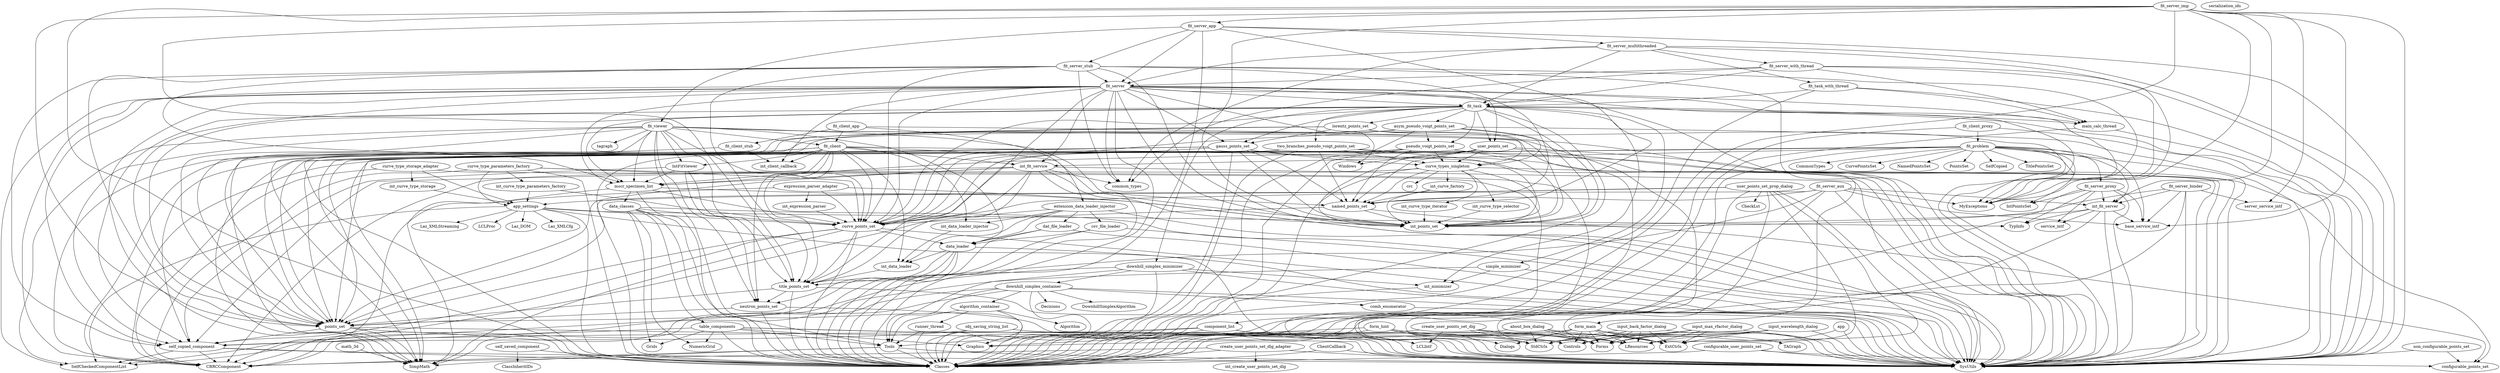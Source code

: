 DiGraph Uses {
  "about_box_dialog" -> "Classes"
  "about_box_dialog" -> "ExtCtrls"
  "about_box_dialog" -> "Forms"
  "about_box_dialog" -> "LResources"
  "about_box_dialog" -> "StdCtrls"
  "about_box_dialog" [href="about_box_dialog.html"]
  "algorithm_container" -> "Algorithm"
  "algorithm_container" -> "Classes"
  "algorithm_container" -> "runner_thread"
  "algorithm_container" -> "Tools"
  "algorithm_container" [href="algorithm_container.html"]
  "app" -> "Forms"
  "app" -> "SysUtils"
  "app" [href="app.html"]
  "app_settings" -> "Classes"
  "app_settings" -> "curve_points_set"
  "app_settings" -> "Laz_DOM"
  "app_settings" -> "Laz_XMLCfg"
  "app_settings" -> "Laz_XMLStreaming"
  "app_settings" -> "LCLProc"
  "app_settings" -> "SelfCheckedComponentList"
  "app_settings" -> "SysUtils"
  "app_settings" -> "TypInfo"
  "app_settings" [href="app_settings.html"]
  "asym_pseudo_voigt_points_set" -> "Classes"
  "asym_pseudo_voigt_points_set" -> "curve_points_set"
  "asym_pseudo_voigt_points_set" -> "curve_types_singleton"
  "asym_pseudo_voigt_points_set" -> "int_points_set"
  "asym_pseudo_voigt_points_set" -> "points_set"
  "asym_pseudo_voigt_points_set" -> "pseudo_voigt_points_set"
  "asym_pseudo_voigt_points_set" -> "SimpMath"
  "asym_pseudo_voigt_points_set" -> "SysUtils"
  "asym_pseudo_voigt_points_set" [href="asym_pseudo_voigt_points_set.html"]
  "ClientCallback" -> "Classes"
  "ClientCallback" -> "SysUtils"
  "ClientCallback" [href="ClientCallback.html"]
  "comb_enumerator" -> "SysUtils"
  "comb_enumerator" [href="comb_enumerator.html"]
  "common_types" [href="common_types.html"]
  "component_list" -> "CBRCComponent"
  "component_list" -> "Classes"
  "component_list" -> "LCLIntf"
  "component_list" -> "SysUtils"
  "component_list" -> "Tools"
  "component_list" [href="component_list.html"]
  "configurable_points_set" [href="configurable_points_set.html"]
  "configurable_user_points_set" -> "Classes"
  "configurable_user_points_set" -> "configurable_points_set"
  "configurable_user_points_set" -> "SysUtils"
  "configurable_user_points_set" [href="configurable_user_points_set.html"]
  "create_user_points_set_dlg" -> "Classes"
  "create_user_points_set_dlg" -> "ExtCtrls"
  "create_user_points_set_dlg" -> "Forms"
  "create_user_points_set_dlg" -> "LCLIntf"
  "create_user_points_set_dlg" -> "LResources"
  "create_user_points_set_dlg" -> "StdCtrls"
  "create_user_points_set_dlg" [href="create_user_points_set_dlg.html"]
  "create_user_points_set_dlg_adapter" -> "CBRCComponent"
  "create_user_points_set_dlg_adapter" -> "Classes"
  "create_user_points_set_dlg_adapter" -> "int_create_user_points_set_dlg"
  "create_user_points_set_dlg_adapter" -> "SysUtils"
  "create_user_points_set_dlg_adapter" [href="create_user_points_set_dlg_adapter.html"]
  "csv_file_loader" -> "Classes"
  "csv_file_loader" -> "data_loader"
  "csv_file_loader" -> "SysUtils"
  "csv_file_loader" [href="csv_file_loader.html"]
  "curve_points_set" -> "Classes"
  "curve_points_set" -> "data_loader"
  "curve_points_set" -> "points_set"
  "curve_points_set" -> "self_copied_component"
  "curve_points_set" -> "SimpMath"
  "curve_points_set" -> "SysUtils"
  "curve_points_set" -> "title_points_set"
  "curve_points_set" [href="curve_points_set.html"]
  "curve_types_singleton" -> "CBRCComponent"
  "curve_types_singleton" -> "Classes"
  "curve_types_singleton" -> "crc"
  "curve_types_singleton" -> "int_curve_factory"
  "curve_types_singleton" -> "int_curve_type_iterator"
  "curve_types_singleton" -> "int_curve_type_selector"
  "curve_types_singleton" -> "int_points_set"
  "curve_types_singleton" -> "named_points_set"
  "curve_types_singleton" -> "SysUtils"
  "curve_types_singleton" [href="curve_types_singleton.html"]
  "curve_type_parameters_factory" -> "app_settings"
  "curve_type_parameters_factory" -> "CBRCComponent"
  "curve_type_parameters_factory" -> "Classes"
  "curve_type_parameters_factory" -> "curve_points_set"
  "curve_type_parameters_factory" -> "int_curve_type_parameters_factory"
  "curve_type_parameters_factory" -> "SysUtils"
  "curve_type_parameters_factory" [href="curve_type_parameters_factory.html"]
  "curve_type_storage_adapter" -> "app_settings"
  "curve_type_storage_adapter" -> "CBRCComponent"
  "curve_type_storage_adapter" -> "int_curve_type_storage"
  "curve_type_storage_adapter" -> "SysUtils"
  "curve_type_storage_adapter" [href="curve_type_storage_adapter.html"]
  "data_classes" -> "Classes"
  "data_classes" -> "curve_points_set"
  "data_classes" -> "Grids"
  "data_classes" -> "NumericGrid"
  "data_classes" -> "SysUtils"
  "data_classes" -> "table_components"
  "data_classes" -> "Tools"
  "data_classes" [href="data_classes.html"]
  "data_loader" -> "Classes"
  "data_loader" -> "int_data_loader"
  "data_loader" -> "neutron_points_set"
  "data_loader" -> "points_set"
  "data_loader" -> "SysUtils"
  "data_loader" -> "title_points_set"
  "data_loader" [href="data_loader.html"]
  "dat_file_loader" -> "Classes"
  "dat_file_loader" -> "data_loader"
  "dat_file_loader" -> "SysUtils"
  "dat_file_loader" [href="dat_file_loader.html"]
  "downhill_simplex_container" -> "algorithm_container"
  "downhill_simplex_container" -> "CBRCComponent"
  "downhill_simplex_container" -> "Classes"
  "downhill_simplex_container" -> "comb_enumerator"
  "downhill_simplex_container" -> "Decisions"
  "downhill_simplex_container" -> "DownhillSimplexAlgorithm"
  "downhill_simplex_container" -> "SimpMath"
  "downhill_simplex_container" -> "SysUtils"
  "downhill_simplex_container" -> "Tools"
  "downhill_simplex_container" [href="downhill_simplex_container.html"]
  "downhill_simplex_minimizer" -> "Classes"
  "downhill_simplex_minimizer" -> "downhill_simplex_container"
  "downhill_simplex_minimizer" -> "int_minimizer"
  "downhill_simplex_minimizer" -> "SelfCheckedComponentList"
  "downhill_simplex_minimizer" -> "SysUtils"
  "downhill_simplex_minimizer" -> "Tools"
  "downhill_simplex_minimizer" [href="downhill_simplex_minimizer.html"]
  "expression_parser_adapter" -> "CBRCComponent"
  "expression_parser_adapter" -> "curve_points_set"
  "expression_parser_adapter" -> "int_expression_parser"
  "expression_parser_adapter" -> "SysUtils"
  "expression_parser_adapter" [href="expression_parser_adapter.html"]
  "extension_data_loader_injector" -> "CBRCComponent"
  "extension_data_loader_injector" -> "csv_file_loader"
  "extension_data_loader_injector" -> "dat_file_loader"
  "extension_data_loader_injector" -> "data_loader"
  "extension_data_loader_injector" -> "int_data_loader"
  "extension_data_loader_injector" -> "int_data_loader_injector"
  "extension_data_loader_injector" -> "SysUtils"
  "extension_data_loader_injector" [href="extension_data_loader_injector.html"]
  "fit_client" -> "CBRCComponent"
  "fit_client" -> "Classes"
  "fit_client" -> "curve_points_set"
  "fit_client" -> "int_client_callback"
  "fit_client" -> "int_data_loader"
  "fit_client" -> "int_data_loader_injector"
  "fit_client" -> "int_fit_service"
  "fit_client" -> "int_points_set"
  "fit_client" -> "IntFitViewer"
  "fit_client" -> "mscr_specimen_list"
  "fit_client" -> "neutron_points_set"
  "fit_client" -> "points_set"
  "fit_client" -> "self_copied_component"
  "fit_client" -> "SysUtils"
  "fit_client" -> "title_points_set"
  "fit_client" [href="fit_client.html"]
  "fit_client_app" -> "extension_data_loader_injector"
  "fit_client_app" -> "fit_client"
  "fit_client_app" -> "fit_client_stub"
  "fit_client_app" -> "SysUtils"
  "fit_client_app" [href="fit_client_app.html"]
  "fit_client_proxy" -> "Classes"
  "fit_client_proxy" -> "fit_problem"
  "fit_client_proxy" -> "SysUtils"
  "fit_client_proxy" [href="fit_client_proxy.html"]
  "fit_client_stub" -> "CBRCComponent"
  "fit_client_stub" -> "int_client_callback"
  "fit_client_stub" [href="fit_client_stub.html"]
  "fit_problem" -> "base_service_intf"
  "fit_problem" -> "CBRCComponent"
  "fit_problem" -> "Classes"
  "fit_problem" -> "CommonTypes"
  "fit_problem" -> "CurvePointsSet"
  "fit_problem" -> "fit_server_proxy"
  "fit_problem" -> "int_fit_server"
  "fit_problem" -> "int_fit_service"
  "fit_problem" -> "IntPointsSet"
  "fit_problem" -> "mscr_specimen_list"
  "fit_problem" -> "MyExceptions"
  "fit_problem" -> "NamedPointsSet"
  "fit_problem" -> "PointsSet"
  "fit_problem" -> "SelfCopied"
  "fit_problem" -> "SysUtils"
  "fit_problem" -> "TitlePointsSet"
  "fit_problem" [href="fit_problem.html"]
  "fit_server" -> "CBRCComponent"
  "fit_server" -> "Classes"
  "fit_server" -> "common_types"
  "fit_server" -> "curve_points_set"
  "fit_server" -> "fit_task"
  "fit_server" -> "gauss_points_set"
  "fit_server" -> "int_client_callback"
  "fit_server" -> "int_fit_service"
  "fit_server" -> "int_points_set"
  "fit_server" -> "main_calc_thread"
  "fit_server" -> "mscr_specimen_list"
  "fit_server" -> "MyExceptions"
  "fit_server" -> "named_points_set"
  "fit_server" -> "points_set"
  "fit_server" -> "self_copied_component"
  "fit_server" -> "SelfCheckedComponentList"
  "fit_server" -> "SimpMath"
  "fit_server" -> "SysUtils"
  "fit_server" -> "title_points_set"
  "fit_server" -> "user_points_set"
  "fit_server" -> "Windows"
  "fit_server" [href="fit_server.html"]
  "fit_server_app" -> "Classes"
  "fit_server_app" -> "fit_server"
  "fit_server_app" -> "fit_server_multithreaded"
  "fit_server_app" -> "fit_server_stub"
  "fit_server_app" -> "fit_viewer"
  "fit_server_app" -> "form_main"
  "fit_server_app" -> "SysUtils"
  "fit_server_app" [href="fit_server_app.html"]
  "fit_server_aux" -> "base_service_intf"
  "fit_server_aux" -> "Classes"
  "fit_server_aux" -> "int_fit_server"
  "fit_server_aux" -> "MyExceptions"
  "fit_server_aux" -> "named_points_set"
  "fit_server_aux" -> "points_set"
  "fit_server_aux" -> "SysUtils"
  "fit_server_aux" -> "title_points_set"
  "fit_server_aux" [href="fit_server_aux.html"]
  "fit_server_binder" -> "base_service_intf"
  "fit_server_binder" -> "Classes"
  "fit_server_binder" -> "int_fit_server"
  "fit_server_binder" -> "int_points_set"
  "fit_server_binder" -> "server_service_intf"
  "fit_server_binder" -> "SysUtils"
  "fit_server_binder" [href="fit_server_binder.html"]
  "fit_server_imp" -> "base_service_intf"
  "fit_server_imp" -> "Classes"
  "fit_server_imp" -> "component_list"
  "fit_server_imp" -> "fit_server_app"
  "fit_server_imp" -> "int_fit_server"
  "fit_server_imp" -> "int_points_set"
  "fit_server_imp" -> "MyExceptions"
  "fit_server_imp" -> "points_set"
  "fit_server_imp" -> "server_service_intf"
  "fit_server_imp" -> "SysUtils"
  "fit_server_imp" -> "title_points_set"
  "fit_server_imp" [href="fit_server_imp.html"]
  "fit_server_multithreaded" -> "common_types"
  "fit_server_multithreaded" -> "fit_server"
  "fit_server_multithreaded" -> "fit_server_with_thread"
  "fit_server_multithreaded" -> "fit_task"
  "fit_server_multithreaded" -> "fit_task_with_thread"
  "fit_server_multithreaded" -> "MyExceptions"
  "fit_server_multithreaded" -> "SysUtils"
  "fit_server_multithreaded" [href="fit_server_multithreaded.html"]
  "fit_server_proxy" -> "base_service_intf"
  "fit_server_proxy" -> "Classes"
  "fit_server_proxy" -> "int_fit_server"
  "fit_server_proxy" -> "IntPointsSet"
  "fit_server_proxy" -> "service_intf"
  "fit_server_proxy" -> "SysUtils"
  "fit_server_proxy" -> "TypInfo"
  "fit_server_proxy" [href="fit_server_proxy.html"]
  "fit_server_stub" -> "common_types"
  "fit_server_stub" -> "curve_points_set"
  "fit_server_stub" -> "fit_server"
  "fit_server_stub" -> "int_points_set"
  "fit_server_stub" -> "mscr_specimen_list"
  "fit_server_stub" -> "MyExceptions"
  "fit_server_stub" -> "named_points_set"
  "fit_server_stub" -> "points_set"
  "fit_server_stub" -> "self_copied_component"
  "fit_server_stub" -> "SysUtils"
  "fit_server_stub" -> "title_points_set"
  "fit_server_stub" [href="fit_server_stub.html"]
  "fit_server_with_thread" -> "common_types"
  "fit_server_with_thread" -> "fit_server"
  "fit_server_with_thread" -> "fit_task"
  "fit_server_with_thread" -> "main_calc_thread"
  "fit_server_with_thread" -> "MyExceptions"
  "fit_server_with_thread" -> "SysUtils"
  "fit_server_with_thread" [href="fit_server_with_thread.html"]
  "fit_task" -> "asym_pseudo_voigt_points_set"
  "fit_task" -> "Classes"
  "fit_task" -> "curve_points_set"
  "fit_task" -> "downhill_simplex_minimizer"
  "fit_task" -> "gauss_points_set"
  "fit_task" -> "int_minimizer"
  "fit_task" -> "int_points_set"
  "fit_task" -> "lorentz_points_set"
  "fit_task" -> "main_calc_thread"
  "fit_task" -> "mscr_specimen_list"
  "fit_task" -> "points_set"
  "fit_task" -> "pseudo_voigt_points_set"
  "fit_task" -> "self_copied_component"
  "fit_task" -> "simple_minimizer"
  "fit_task" -> "SysUtils"
  "fit_task" -> "two_branches_pseudo_voigt_points_set"
  "fit_task" -> "user_points_set"
  "fit_task" [href="fit_task.html"]
  "fit_task_with_thread" -> "Classes"
  "fit_task_with_thread" -> "fit_task"
  "fit_task_with_thread" -> "main_calc_thread"
  "fit_task_with_thread" -> "SysUtils"
  "fit_task_with_thread" [href="fit_task_with_thread.html"]
  "fit_viewer" -> "Classes"
  "fit_viewer" -> "curve_points_set"
  "fit_viewer" -> "data_loader"
  "fit_viewer" -> "fit_client"
  "fit_viewer" -> "Forms"
  "fit_viewer" -> "Graphics"
  "fit_viewer" -> "IntFitViewer"
  "fit_viewer" -> "mscr_specimen_list"
  "fit_viewer" -> "named_points_set"
  "fit_viewer" -> "neutron_points_set"
  "fit_viewer" -> "points_set"
  "fit_viewer" -> "self_copied_component"
  "fit_viewer" -> "SelfCheckedComponentList"
  "fit_viewer" -> "SysUtils"
  "fit_viewer" -> "tagraph"
  "fit_viewer" -> "title_points_set"
  "fit_viewer" [href="fit_viewer.html"]
  "form_hint" -> "Classes"
  "form_hint" -> "Controls"
  "form_hint" -> "Dialogs"
  "form_hint" -> "ExtCtrls"
  "form_hint" -> "Forms"
  "form_hint" -> "Graphics"
  "form_hint" -> "LResources"
  "form_hint" -> "StdCtrls"
  "form_hint" -> "SysUtils"
  "form_hint" [href="form_hint.html"]
  "form_main" -> "Classes"
  "form_main" -> "Controls"
  "form_main" -> "Dialogs"
  "form_main" -> "ExtCtrls"
  "form_main" -> "Forms"
  "form_main" -> "Graphics"
  "form_main" -> "LResources"
  "form_main" -> "SysUtils"
  "form_main" -> "TAGraph"
  "form_main" [href="form_main.html"]
  "gauss_points_set" -> "Classes"
  "gauss_points_set" -> "curve_points_set"
  "gauss_points_set" -> "curve_types_singleton"
  "gauss_points_set" -> "int_points_set"
  "gauss_points_set" -> "named_points_set"
  "gauss_points_set" -> "points_set"
  "gauss_points_set" -> "SimpMath"
  "gauss_points_set" -> "SysUtils"
  "gauss_points_set" [href="gauss_points_set.html"]
  "input_back_factor_dialog" -> "Controls"
  "input_back_factor_dialog" -> "ExtCtrls"
  "input_back_factor_dialog" -> "Forms"
  "input_back_factor_dialog" -> "LResources"
  "input_back_factor_dialog" -> "StdCtrls"
  "input_back_factor_dialog" -> "SysUtils"
  "input_back_factor_dialog" [href="input_back_factor_dialog.html"]
  "input_max_rfactor_dialog" -> "Controls"
  "input_max_rfactor_dialog" -> "ExtCtrls"
  "input_max_rfactor_dialog" -> "Forms"
  "input_max_rfactor_dialog" -> "LResources"
  "input_max_rfactor_dialog" -> "StdCtrls"
  "input_max_rfactor_dialog" -> "SysUtils"
  "input_max_rfactor_dialog" [href="input_max_rfactor_dialog.html"]
  "input_wavelength_dialog" -> "Controls"
  "input_wavelength_dialog" -> "ExtCtrls"
  "input_wavelength_dialog" -> "Forms"
  "input_wavelength_dialog" -> "LResources"
  "input_wavelength_dialog" -> "StdCtrls"
  "input_wavelength_dialog" -> "SysUtils"
  "input_wavelength_dialog" [href="input_wavelength_dialog.html"]
  "IntFitViewer" -> "mscr_specimen_list"
  "IntFitViewer" -> "neutron_points_set"
  "IntFitViewer" -> "self_copied_component"
  "IntFitViewer" -> "title_points_set"
  "IntFitViewer" [href="IntFitViewer.html"]
  "int_client_callback" [href="int_client_callback.html"]
  "int_create_user_points_set_dlg" [href="int_create_user_points_set_dlg.html"]
  "int_curve_factory" -> "int_points_set"
  "int_curve_factory" -> "named_points_set"
  "int_curve_factory" [href="int_curve_factory.html"]
  "int_curve_type_iterator" -> "int_points_set"
  "int_curve_type_iterator" [href="int_curve_type_iterator.html"]
  "int_curve_type_parameters_factory" -> "app_settings"
  "int_curve_type_parameters_factory" -> "curve_points_set"
  "int_curve_type_parameters_factory" [href="int_curve_type_parameters_factory.html"]
  "int_curve_type_selector" -> "int_points_set"
  "int_curve_type_selector" [href="int_curve_type_selector.html"]
  "int_curve_type_storage" -> "app_settings"
  "int_curve_type_storage" [href="int_curve_type_storage.html"]
  "int_data_loader" -> "title_points_set"
  "int_data_loader" [href="int_data_loader.html"]
  "int_data_loader_injector" -> "int_data_loader"
  "int_data_loader_injector" [href="int_data_loader_injector.html"]
  "int_expression_parser" -> "curve_points_set"
  "int_expression_parser" [href="int_expression_parser.html"]
  "int_fit_server" -> "base_service_intf"
  "int_fit_server" -> "Classes"
  "int_fit_server" -> "int_points_set"
  "int_fit_server" -> "service_intf"
  "int_fit_server" -> "SysUtils"
  "int_fit_server" -> "TypInfo"
  "int_fit_server" [href="int_fit_server.html"]
  "int_fit_service" -> "Classes"
  "int_fit_service" -> "common_types"
  "int_fit_service" -> "curve_points_set"
  "int_fit_service" -> "int_points_set"
  "int_fit_service" -> "mscr_specimen_list"
  "int_fit_service" -> "points_set"
  "int_fit_service" -> "self_copied_component"
  "int_fit_service" -> "SysUtils"
  "int_fit_service" -> "title_points_set"
  "int_fit_service" [href="int_fit_service.html"]
  "int_minimizer" -> "Classes"
  "int_minimizer" [href="int_minimizer.html"]
  "int_points_set" [href="int_points_set.html"]
  "lorentz_points_set" -> "curve_types_singleton"
  "lorentz_points_set" -> "gauss_points_set"
  "lorentz_points_set" -> "int_points_set"
  "lorentz_points_set" -> "points_set"
  "lorentz_points_set" -> "SimpMath"
  "lorentz_points_set" -> "SysUtils"
  "lorentz_points_set" [href="lorentz_points_set.html"]
  "main_calc_thread" -> "Classes"
  "main_calc_thread" -> "SysUtils"
  "main_calc_thread" [href="main_calc_thread.html"]
  "math_3d" -> "SimpMath"
  "math_3d" [href="math_3d.html"]
  "mscr_specimen_list" -> "Classes"
  "mscr_specimen_list" -> "curve_points_set"
  "mscr_specimen_list" -> "data_classes"
  "mscr_specimen_list" -> "SimpMath"
  "mscr_specimen_list" -> "SysUtils"
  "mscr_specimen_list" [href="mscr_specimen_list.html"]
  "named_points_set" -> "configurable_points_set"
  "named_points_set" -> "curve_points_set"
  "named_points_set" -> "int_points_set"
  "named_points_set" [href="named_points_set.html"]
  "neutron_points_set" -> "Classes"
  "neutron_points_set" -> "points_set"
  "neutron_points_set" -> "SysUtils"
  "neutron_points_set" [href="neutron_points_set.html"]
  "non_configurable_points_set" -> "configurable_points_set"
  "non_configurable_points_set" -> "SysUtils"
  "non_configurable_points_set" [href="non_configurable_points_set.html"]
  "obj_saving_string_list" -> "Classes"
  "obj_saving_string_list" -> "self_copied_component"
  "obj_saving_string_list" -> "SysUtils"
  "obj_saving_string_list" [href="obj_saving_string_list.html"]
  "points_set" -> "Classes"
  "points_set" -> "self_copied_component"
  "points_set" -> "SimpMath"
  "points_set" -> "SysUtils"
  "points_set" [href="points_set.html"]
  "pseudo_voigt_points_set" -> "Classes"
  "pseudo_voigt_points_set" -> "curve_points_set"
  "pseudo_voigt_points_set" -> "curve_types_singleton"
  "pseudo_voigt_points_set" -> "int_points_set"
  "pseudo_voigt_points_set" -> "named_points_set"
  "pseudo_voigt_points_set" -> "points_set"
  "pseudo_voigt_points_set" -> "SimpMath"
  "pseudo_voigt_points_set" -> "SysUtils"
  "pseudo_voigt_points_set" [href="pseudo_voigt_points_set.html"]
  "runner_thread" -> "Classes"
  "runner_thread" -> "Tools"
  "runner_thread" [href="runner_thread.html"]
  "self_copied_component" -> "CBRCComponent"
  "self_copied_component" -> "Classes"
  "self_copied_component" -> "SelfCheckedComponentList"
  "self_copied_component" -> "SysUtils"
  "self_copied_component" [href="self_copied_component.html"]
  "self_saved_component" -> "Classes"
  "self_saved_component" -> "ClassInheritIDs"
  "self_saved_component" [href="self_saved_component.html"]
  "serialization_ids" [href="serialization_ids.html"]
  "simple_minimizer" -> "int_minimizer"
  "simple_minimizer" -> "SelfCheckedComponentList"
  "simple_minimizer" -> "SysUtils"
  "simple_minimizer" [href="simple_minimizer.html"]
  "table_components" -> "Classes"
  "table_components" -> "Controls"
  "table_components" -> "Graphics"
  "table_components" -> "Grids"
  "table_components" -> "NumericGrid"
  "table_components" -> "self_copied_component"
  "table_components" -> "SysUtils"
  "table_components" -> "Tools"
  "table_components" [href="table_components.html"]
  "title_points_set" -> "Classes"
  "title_points_set" -> "neutron_points_set"
  "title_points_set" -> "points_set"
  "title_points_set" -> "SysUtils"
  "title_points_set" [href="title_points_set.html"]
  "Tools" -> "CBRCComponent"
  "Tools" -> "Classes"
  "Tools" -> "SimpMath"
  "Tools" -> "SysUtils"
  "Tools" [href="Tools.html"]
  "two_branches_pseudo_voigt_points_set" -> "Classes"
  "two_branches_pseudo_voigt_points_set" -> "curve_points_set"
  "two_branches_pseudo_voigt_points_set" -> "curve_types_singleton"
  "two_branches_pseudo_voigt_points_set" -> "int_points_set"
  "two_branches_pseudo_voigt_points_set" -> "named_points_set"
  "two_branches_pseudo_voigt_points_set" -> "points_set"
  "two_branches_pseudo_voigt_points_set" -> "SimpMath"
  "two_branches_pseudo_voigt_points_set" -> "SysUtils"
  "two_branches_pseudo_voigt_points_set" [href="two_branches_pseudo_voigt_points_set.html"]
  "user_points_set" -> "configurable_points_set"
  "user_points_set" -> "curve_points_set"
  "user_points_set" -> "curve_types_singleton"
  "user_points_set" -> "int_points_set"
  "user_points_set" -> "named_points_set"
  "user_points_set" -> "points_set"
  "user_points_set" -> "SysUtils"
  "user_points_set" -> "Windows"
  "user_points_set" [href="user_points_set.html"]
  "user_points_set_prop_dialog" -> "app_settings"
  "user_points_set_prop_dialog" -> "CheckLst"
  "user_points_set_prop_dialog" -> "curve_points_set"
  "user_points_set_prop_dialog" -> "ExtCtrls"
  "user_points_set_prop_dialog" -> "Forms"
  "user_points_set_prop_dialog" -> "LResources"
  "user_points_set_prop_dialog" -> "StdCtrls"
  "user_points_set_prop_dialog" -> "SysUtils"
  "user_points_set_prop_dialog" [href="user_points_set_prop_dialog.html"]
}
